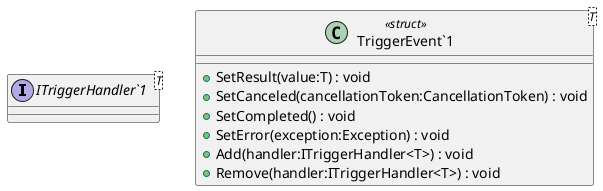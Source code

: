 @startuml
interface "ITriggerHandler`1"<T> {
}
class "TriggerEvent`1"<T> <<struct>> {
    + SetResult(value:T) : void
    + SetCanceled(cancellationToken:CancellationToken) : void
    + SetCompleted() : void
    + SetError(exception:Exception) : void
    + Add(handler:ITriggerHandler<T>) : void
    + Remove(handler:ITriggerHandler<T>) : void
}
@enduml
